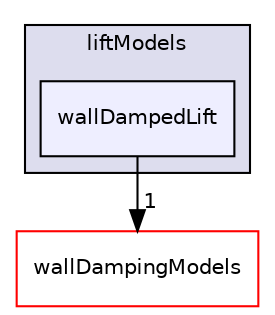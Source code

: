 digraph "applications/solvers/multiphase/reactingEulerFoam/interfacialModels/liftModels/wallDampedLift" {
  bgcolor=transparent;
  compound=true
  node [ fontsize="10", fontname="Helvetica"];
  edge [ labelfontsize="10", labelfontname="Helvetica"];
  subgraph clusterdir_958cf92edb2f8614047546908bf03d2a {
    graph [ bgcolor="#ddddee", pencolor="black", label="liftModels" fontname="Helvetica", fontsize="10", URL="dir_958cf92edb2f8614047546908bf03d2a.html"]
  dir_f957889ab703258dbd2965480dc715d1 [shape=box, label="wallDampedLift", style="filled", fillcolor="#eeeeff", pencolor="black", URL="dir_f957889ab703258dbd2965480dc715d1.html"];
  }
  dir_cee67cef8b707840d7034735f1e2f9fa [shape=box label="wallDampingModels" color="red" URL="dir_cee67cef8b707840d7034735f1e2f9fa.html"];
  dir_f957889ab703258dbd2965480dc715d1->dir_cee67cef8b707840d7034735f1e2f9fa [headlabel="1", labeldistance=1.5 headhref="dir_000281_000314.html"];
}
